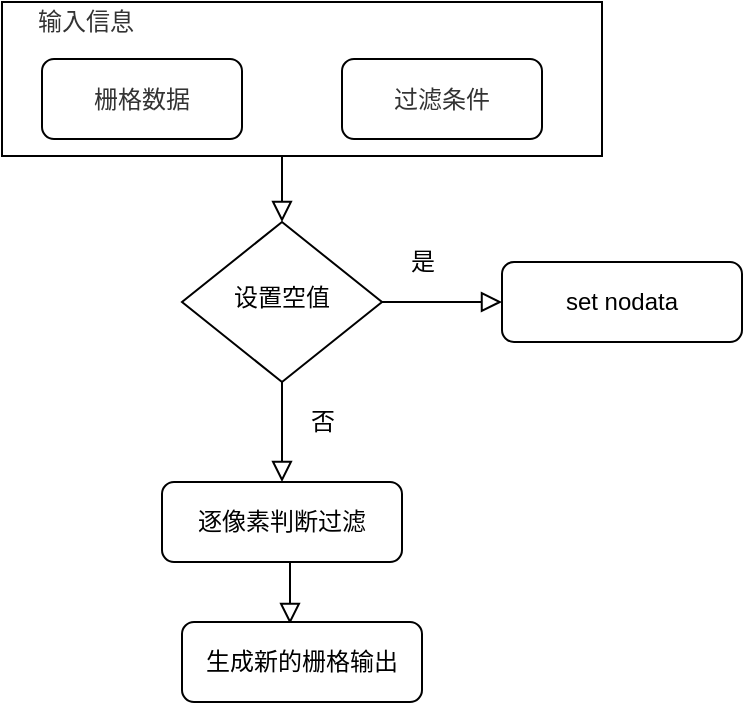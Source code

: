 <mxfile version="13.5.4" type="github">
  <diagram id="C5RBs43oDa-KdzZeNtuy" name="Page-1">
    <mxGraphModel dx="946" dy="1734" grid="1" gridSize="10" guides="1" tooltips="1" connect="1" arrows="1" fold="1" page="1" pageScale="1" pageWidth="827" pageHeight="1169" math="0" shadow="0">
      <root>
        <mxCell id="WIyWlLk6GJQsqaUBKTNV-0" />
        <mxCell id="WIyWlLk6GJQsqaUBKTNV-1" parent="WIyWlLk6GJQsqaUBKTNV-0" />
        <mxCell id="rAar_EV4x1QA_Q4MDqU7-12" style="edgeStyle=orthogonalEdgeStyle;rounded=0;orthogonalLoop=1;jettySize=auto;html=1;exitX=0.5;exitY=1;exitDx=0;exitDy=0;entryX=0.5;entryY=0;entryDx=0;entryDy=0;shadow=0;labelBackgroundColor=none;endArrow=block;endFill=0;endSize=8;strokeWidth=1;" edge="1" parent="WIyWlLk6GJQsqaUBKTNV-1" source="rAar_EV4x1QA_Q4MDqU7-0" target="rAar_EV4x1QA_Q4MDqU7-5">
          <mxGeometry relative="1" as="geometry" />
        </mxCell>
        <mxCell id="rAar_EV4x1QA_Q4MDqU7-0" value="" style="rounded=0;whiteSpace=wrap;html=1;fillColor=none;" vertex="1" parent="WIyWlLk6GJQsqaUBKTNV-1">
          <mxGeometry x="300" y="-1150" width="300" height="77" as="geometry" />
        </mxCell>
        <mxCell id="rAar_EV4x1QA_Q4MDqU7-1" value="栅格数据" style="rounded=1;whiteSpace=wrap;html=1;gradientColor=none;fontColor=#333333;" vertex="1" parent="WIyWlLk6GJQsqaUBKTNV-1">
          <mxGeometry x="320" y="-1121.5" width="100" height="40" as="geometry" />
        </mxCell>
        <mxCell id="rAar_EV4x1QA_Q4MDqU7-2" value="输入信息" style="text;html=1;strokeColor=none;fillColor=none;align=center;verticalAlign=middle;whiteSpace=wrap;rounded=0;fontColor=#333333;" vertex="1" parent="WIyWlLk6GJQsqaUBKTNV-1">
          <mxGeometry x="300" y="-1150" width="84" height="20" as="geometry" />
        </mxCell>
        <mxCell id="rAar_EV4x1QA_Q4MDqU7-3" value="过滤条件" style="rounded=1;whiteSpace=wrap;html=1;gradientColor=none;fontColor=#333333;" vertex="1" parent="WIyWlLk6GJQsqaUBKTNV-1">
          <mxGeometry x="470" y="-1121.5" width="100" height="40" as="geometry" />
        </mxCell>
        <mxCell id="rAar_EV4x1QA_Q4MDqU7-7" style="edgeStyle=orthogonalEdgeStyle;rounded=0;orthogonalLoop=1;jettySize=auto;html=1;exitX=1;exitY=0.5;exitDx=0;exitDy=0;entryX=0;entryY=0.5;entryDx=0;entryDy=0;shadow=0;labelBackgroundColor=none;endArrow=block;endFill=0;endSize=8;strokeWidth=1;" edge="1" parent="WIyWlLk6GJQsqaUBKTNV-1" source="rAar_EV4x1QA_Q4MDqU7-5" target="rAar_EV4x1QA_Q4MDqU7-6">
          <mxGeometry relative="1" as="geometry" />
        </mxCell>
        <mxCell id="rAar_EV4x1QA_Q4MDqU7-13" style="edgeStyle=orthogonalEdgeStyle;rounded=0;orthogonalLoop=1;jettySize=auto;html=1;exitX=0.5;exitY=1;exitDx=0;exitDy=0;entryX=0.5;entryY=0;entryDx=0;entryDy=0;shadow=0;labelBackgroundColor=none;endArrow=block;endFill=0;endSize=8;strokeWidth=1;" edge="1" parent="WIyWlLk6GJQsqaUBKTNV-1" source="rAar_EV4x1QA_Q4MDqU7-5" target="rAar_EV4x1QA_Q4MDqU7-9">
          <mxGeometry relative="1" as="geometry" />
        </mxCell>
        <mxCell id="rAar_EV4x1QA_Q4MDqU7-5" value="设置空值" style="rhombus;whiteSpace=wrap;html=1;shadow=0;fontFamily=Helvetica;fontSize=12;align=center;strokeWidth=1;spacing=6;spacingTop=-4;" vertex="1" parent="WIyWlLk6GJQsqaUBKTNV-1">
          <mxGeometry x="390" y="-1040" width="100" height="80" as="geometry" />
        </mxCell>
        <mxCell id="rAar_EV4x1QA_Q4MDqU7-6" value="set nodata" style="rounded=1;whiteSpace=wrap;html=1;fontSize=12;glass=0;strokeWidth=1;shadow=0;" vertex="1" parent="WIyWlLk6GJQsqaUBKTNV-1">
          <mxGeometry x="550" y="-1020" width="120" height="40" as="geometry" />
        </mxCell>
        <mxCell id="rAar_EV4x1QA_Q4MDqU7-8" value="是" style="text;html=1;align=center;verticalAlign=middle;resizable=0;points=[];autosize=1;" vertex="1" parent="WIyWlLk6GJQsqaUBKTNV-1">
          <mxGeometry x="495" y="-1030" width="30" height="20" as="geometry" />
        </mxCell>
        <mxCell id="rAar_EV4x1QA_Q4MDqU7-14" style="edgeStyle=orthogonalEdgeStyle;rounded=0;orthogonalLoop=1;jettySize=auto;html=1;exitX=0.5;exitY=1;exitDx=0;exitDy=0;entryX=0.45;entryY=0.025;entryDx=0;entryDy=0;entryPerimeter=0;shadow=0;labelBackgroundColor=none;endArrow=block;endFill=0;endSize=8;strokeWidth=1;" edge="1" parent="WIyWlLk6GJQsqaUBKTNV-1" source="rAar_EV4x1QA_Q4MDqU7-9" target="rAar_EV4x1QA_Q4MDqU7-11">
          <mxGeometry relative="1" as="geometry" />
        </mxCell>
        <mxCell id="rAar_EV4x1QA_Q4MDqU7-9" value="逐像素判断过滤" style="rounded=1;whiteSpace=wrap;html=1;fontSize=12;glass=0;strokeWidth=1;shadow=0;" vertex="1" parent="WIyWlLk6GJQsqaUBKTNV-1">
          <mxGeometry x="380" y="-910" width="120" height="40" as="geometry" />
        </mxCell>
        <mxCell id="rAar_EV4x1QA_Q4MDqU7-11" value="生成新的栅格输出" style="rounded=1;whiteSpace=wrap;html=1;fontSize=12;glass=0;strokeWidth=1;shadow=0;" vertex="1" parent="WIyWlLk6GJQsqaUBKTNV-1">
          <mxGeometry x="390" y="-840" width="120" height="40" as="geometry" />
        </mxCell>
        <mxCell id="rAar_EV4x1QA_Q4MDqU7-15" value="否" style="text;html=1;align=center;verticalAlign=middle;resizable=0;points=[];autosize=1;" vertex="1" parent="WIyWlLk6GJQsqaUBKTNV-1">
          <mxGeometry x="445" y="-950" width="30" height="20" as="geometry" />
        </mxCell>
      </root>
    </mxGraphModel>
  </diagram>
</mxfile>
